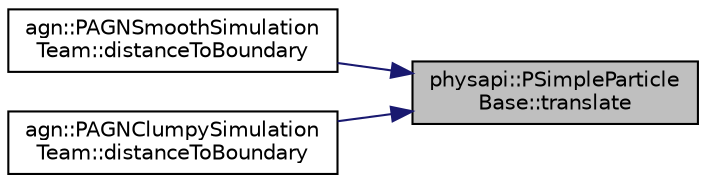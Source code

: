 digraph "physapi::PSimpleParticleBase::translate"
{
 // LATEX_PDF_SIZE
  edge [fontname="Helvetica",fontsize="10",labelfontname="Helvetica",labelfontsize="10"];
  node [fontname="Helvetica",fontsize="10",shape=record];
  rankdir="RL";
  Node1 [label="physapi::PSimpleParticle\lBase::translate",height=0.2,width=0.4,color="black", fillcolor="grey75", style="filled", fontcolor="black",tooltip="Translate a particle a ."];
  Node1 -> Node2 [dir="back",color="midnightblue",fontsize="10",style="solid"];
  Node2 [label="agn::PAGNSmoothSimulation\lTeam::distanceToBoundary",height=0.2,width=0.4,color="black", fillcolor="white", style="filled",URL="$classagn_1_1_p_a_g_n_smooth_simulation_team.html#ab4f57f961d0476504071f734c0633ba4",tooltip=" "];
  Node1 -> Node3 [dir="back",color="midnightblue",fontsize="10",style="solid"];
  Node3 [label="agn::PAGNClumpySimulation\lTeam::distanceToBoundary",height=0.2,width=0.4,color="black", fillcolor="white", style="filled",URL="$classagn_1_1_p_a_g_n_clumpy_simulation_team.html#ac34a1368c306ff75648d347a2d3208fe",tooltip=" "];
}
